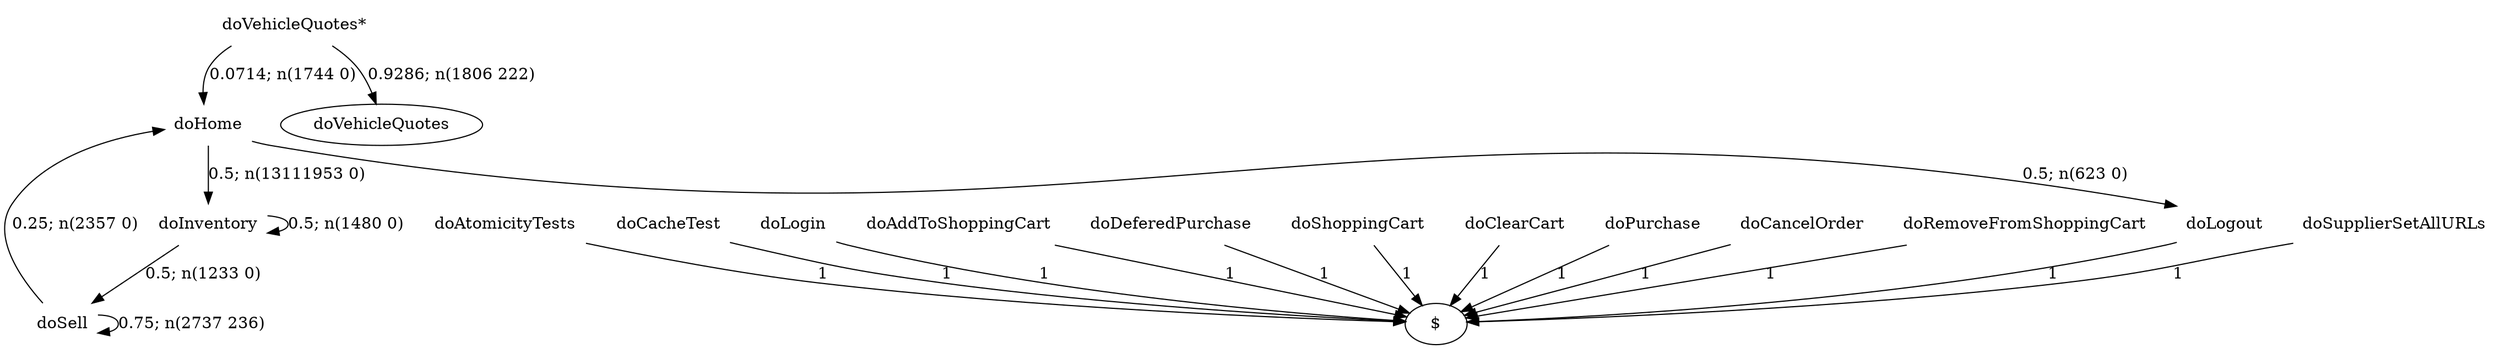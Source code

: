 digraph G {"doVehicleQuotes*" [label="doVehicleQuotes*",shape=none];"doSupplierSetAllURLs" [label="doSupplierSetAllURLs",shape=none];"doAtomicityTests" [label="doAtomicityTests",shape=none];"doCacheTest" [label="doCacheTest",shape=none];"doLogin" [label="doLogin",shape=none];"doAddToShoppingCart" [label="doAddToShoppingCart",shape=none];"doDeferedPurchase" [label="doDeferedPurchase",shape=none];"doHome" [label="doHome",shape=none];"doShoppingCart" [label="doShoppingCart",shape=none];"doClearCart" [label="doClearCart",shape=none];"doPurchase" [label="doPurchase",shape=none];"doInventory" [label="doInventory",shape=none];"doSell" [label="doSell",shape=none];"doLogout" [label="doLogout",shape=none];"doCancelOrder" [label="doCancelOrder",shape=none];"doRemoveFromShoppingCart" [label="doRemoveFromShoppingCart",shape=none];"doVehicleQuotes*"->"doVehicleQuotes" [style=solid,label="0.9286; n(1806 222)"];"doVehicleQuotes*"->"doHome" [style=solid,label="0.0714; n(1744 0)"];"doSupplierSetAllURLs"->"$" [style=solid,label="1"];"doAtomicityTests"->"$" [style=solid,label="1"];"doCacheTest"->"$" [style=solid,label="1"];"doLogin"->"$" [style=solid,label="1"];"doAddToShoppingCart"->"$" [style=solid,label="1"];"doDeferedPurchase"->"$" [style=solid,label="1"];"doHome"->"doInventory" [style=solid,label="0.5; n(13111953 0)"];"doHome"->"doLogout" [style=solid,label="0.5; n(623 0)"];"doShoppingCart"->"$" [style=solid,label="1"];"doClearCart"->"$" [style=solid,label="1"];"doPurchase"->"$" [style=solid,label="1"];"doInventory"->"doInventory" [style=solid,label="0.5; n(1480 0)"];"doInventory"->"doSell" [style=solid,label="0.5; n(1233 0)"];"doSell"->"doHome" [style=solid,label="0.25; n(2357 0)"];"doSell"->"doSell" [style=solid,label="0.75; n(2737 236)"];"doLogout"->"$" [style=solid,label="1"];"doCancelOrder"->"$" [style=solid,label="1"];"doRemoveFromShoppingCart"->"$" [style=solid,label="1"];}